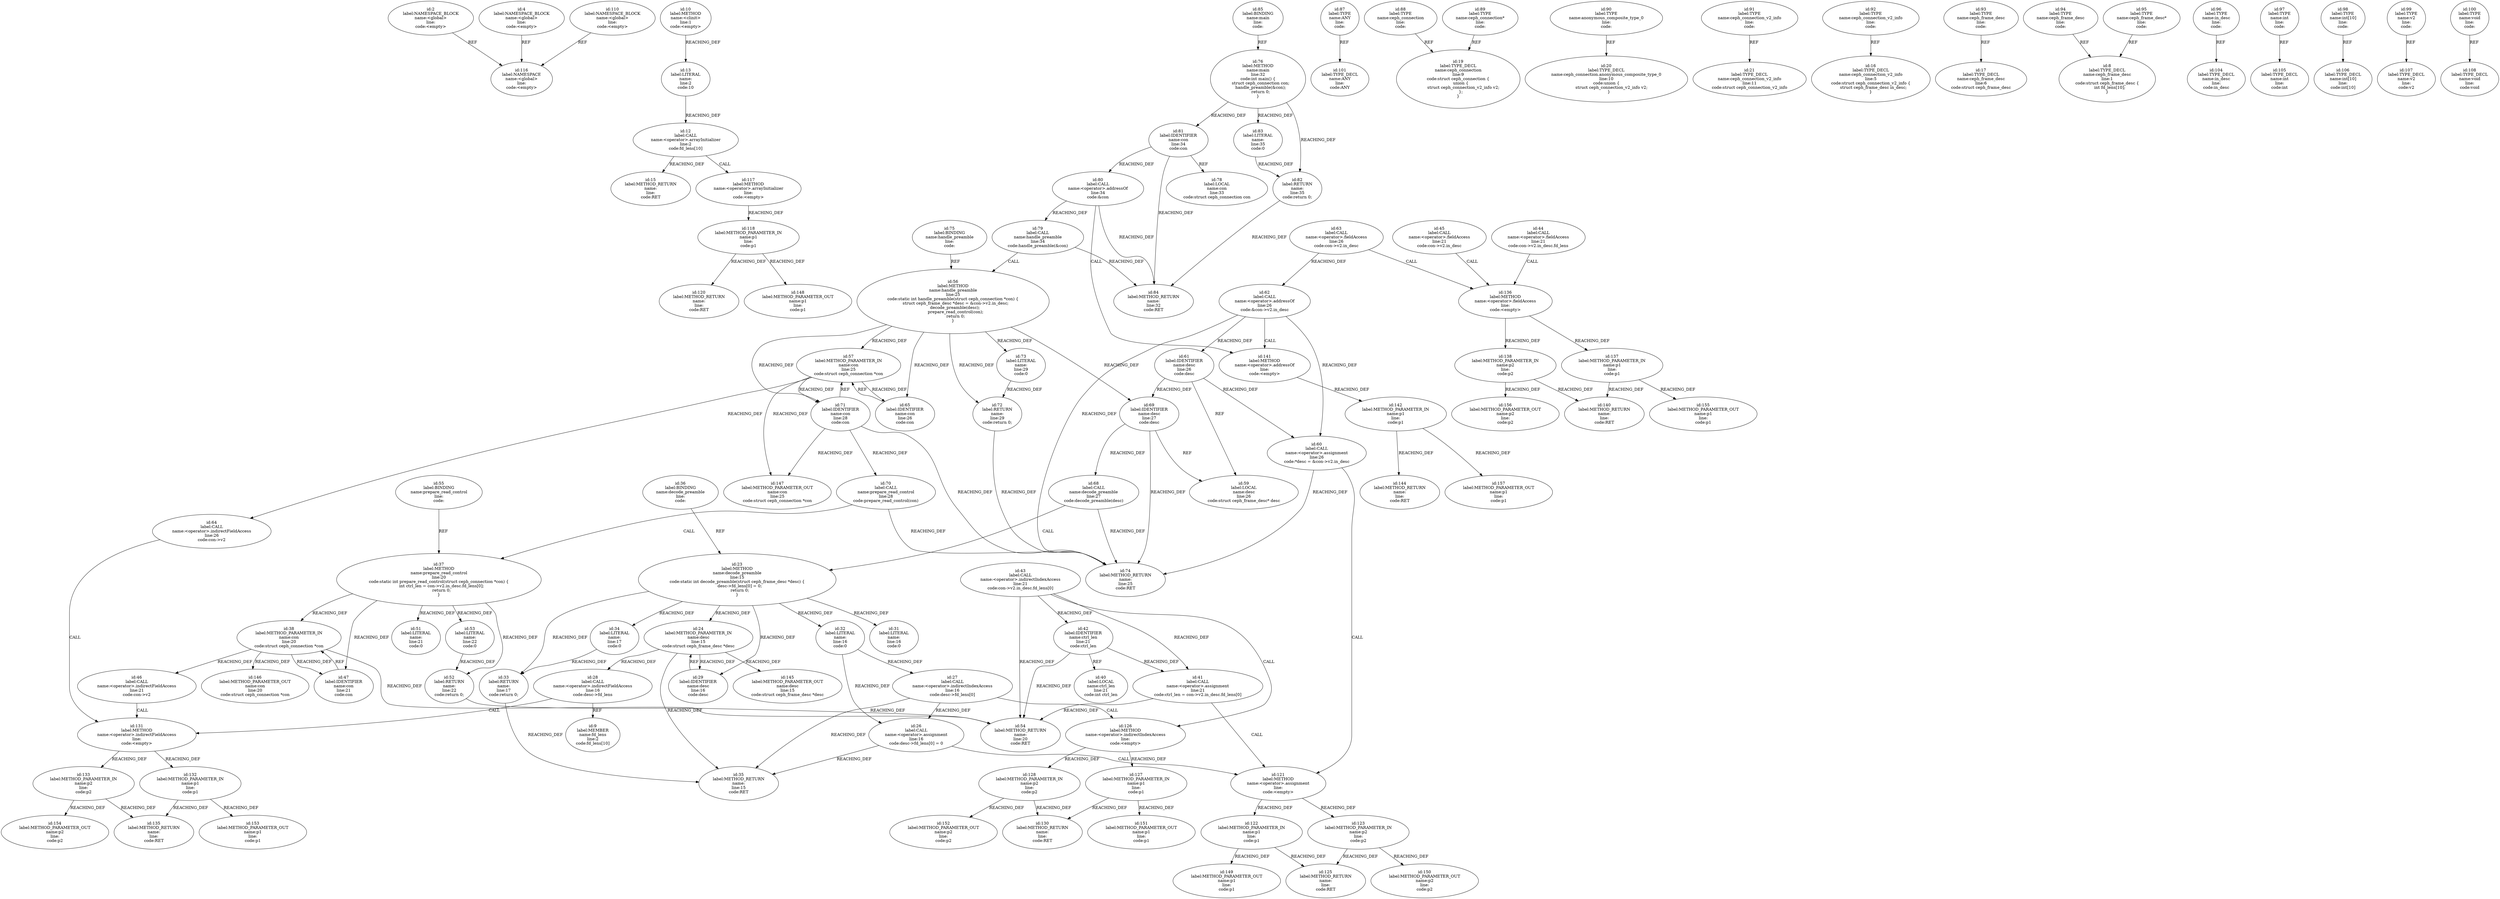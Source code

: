 strict digraph "" {
	node [label="\N"];
	2	[CODE="<empty>",
		FILENAME="<unknown>",
		FULL_NAME="<global>",
		NAME="<global>",
		ORDER=1,
		label="id:2
label:NAMESPACE_BLOCK
name:<global>
line:
code:<empty>"];
	116	[CODE="<empty>",
		NAME="<global>",
		ORDER=-1,
		label="id:116
label:NAMESPACE
name:<global>
line:
code:<empty>"];
	2 -> 116	[key=0,
		label=REF];
	4	[CODE="<empty>",
		FILENAME="struct_test.c",
		FULL_NAME="struct_test.c:<global>",
		NAME="<global>",
		ORDER=1,
		label="id:4
label:NAMESPACE_BLOCK
name:<global>
line:
code:<empty>"];
	4 -> 116	[key=0,
		label=REF];
	10	[AST_PARENT_FULL_NAME="<empty>",
		AST_PARENT_TYPE="<empty>",
		CODE="<empty>",
		COLUMN_NUMBER=1,
		FILENAME="struct_test.c",
		FULL_NAME="ceph_frame_desc:<clinit>",
		IS_EXTERNAL=false,
		LINE_NUMBER=1,
		NAME="<clinit>",
		ORDER=2,
		label="id:10
label:METHOD
name:<clinit>
line:1
code:<empty>"];
	13	[ARGUMENT_INDEX=1,
		CODE=10,
		COLUMN_NUMBER=17,
		LINE_NUMBER=2,
		ORDER=1,
		TYPE_FULL_NAME=int,
		label="id:13
label:LITERAL
name:
line:2
code:10"];
	10 -> 13	[key=3,
		label=REACHING_DEF];
	12	[ARGUMENT_INDEX=-1,
		CODE="fd_lens[10]",
		COLUMN_NUMBER=9,
		DISPATCH_TYPE=STATIC_DISPATCH,
		LINE_NUMBER=2,
		METHOD_FULL_NAME="<operator>.arrayInitializer",
		NAME="<operator>.arrayInitializer",
		ORDER=1,
		TYPE_FULL_NAME="<empty>",
		label="id:12
label:CALL
name:<operator>.arrayInitializer
line:2
code:fd_lens[10]"];
	13 -> 12	[VARIABLE=10,
		key=2,
		label=REACHING_DEF];
	15	[CODE=RET,
		EVALUATION_STRATEGY=BY_VALUE,
		ORDER=3,
		TYPE_FULL_NAME=ANY,
		label="id:15
label:METHOD_RETURN
name:
line:
code:RET"];
	12 -> 15	[VARIABLE="fd_lens[10]",
		key=2,
		label=REACHING_DEF];
	117	[AST_PARENT_FULL_NAME="<global>",
		AST_PARENT_TYPE=NAMESPACE_BLOCK,
		CODE="<empty>",
		FILENAME="<empty>",
		FULL_NAME="<operator>.arrayInitializer",
		IS_EXTERNAL=true,
		NAME="<operator>.arrayInitializer",
		ORDER=0,
		label="id:117
label:METHOD
name:<operator>.arrayInitializer
line:
code:<empty>"];
	12 -> 117	[key=0,
		label=CALL];
	118	[CODE=p1,
		EVALUATION_STRATEGY=BY_VALUE,
		INDEX=1,
		IS_VARIADIC=false,
		NAME=p1,
		ORDER=1,
		TYPE_FULL_NAME=ANY,
		label="id:118
label:METHOD_PARAMETER_IN
name:p1
line:
code:p1"];
	117 -> 118	[key=1,
		label=REACHING_DEF];
	23	[AST_PARENT_FULL_NAME="struct_test.c:<global>",
		AST_PARENT_TYPE=TYPE_DECL,
		CODE="static int decode_preamble(struct ceph_frame_desc *desc) {
    desc->fd_lens[0] = 0;
    return 0;
}",
		COLUMN_NUMBER=1,
		COLUMN_NUMBER_END=1,
		FILENAME="struct_test.c",
		FULL_NAME=decode_preamble,
		IS_EXTERNAL=false,
		LINE_NUMBER=15,
		LINE_NUMBER_END=18,
		NAME=decode_preamble,
		ORDER=4,
		SIGNATURE="int decode_preamble (ceph_frame_desc*)",
		label="id:23
label:METHOD
name:decode_preamble
line:15
code:static int decode_preamble(struct ceph_frame_desc *desc) {
    desc->fd_lens[\
0] = 0;
    return 0;
}"];
	24	[CODE="struct ceph_frame_desc *desc",
		COLUMN_NUMBER=28,
		EVALUATION_STRATEGY=BY_VALUE,
		INDEX=1,
		IS_VARIADIC=false,
		LINE_NUMBER=15,
		NAME=desc,
		ORDER=1,
		TYPE_FULL_NAME="ceph_frame_desc*",
		label="id:24
label:METHOD_PARAMETER_IN
name:desc
line:15
code:struct ceph_frame_desc *desc"];
	23 -> 24	[key=1,
		label=REACHING_DEF];
	29	[ARGUMENT_INDEX=1,
		CODE=desc,
		COLUMN_NUMBER=5,
		LINE_NUMBER=16,
		NAME=desc,
		ORDER=1,
		TYPE_FULL_NAME="ceph_frame_desc*",
		label="id:29
label:IDENTIFIER
name:desc
line:16
code:desc"];
	23 -> 29	[key=3,
		label=REACHING_DEF];
	31	[ARGUMENT_INDEX=2,
		CODE=0,
		COLUMN_NUMBER=19,
		LINE_NUMBER=16,
		ORDER=2,
		TYPE_FULL_NAME=int,
		label="id:31
label:LITERAL
name:
line:16
code:0"];
	23 -> 31	[key=1,
		label=REACHING_DEF];
	32	[ARGUMENT_INDEX=2,
		CODE=0,
		COLUMN_NUMBER=24,
		LINE_NUMBER=16,
		ORDER=2,
		TYPE_FULL_NAME=int,
		label="id:32
label:LITERAL
name:
line:16
code:0"];
	23 -> 32	[key=1,
		label=REACHING_DEF];
	33	[ARGUMENT_INDEX=-1,
		CODE="return 0;",
		COLUMN_NUMBER=5,
		LINE_NUMBER=17,
		ORDER=2,
		label="id:33
label:RETURN
name:
line:17
code:return 0;"];
	23 -> 33	[key=1,
		label=REACHING_DEF];
	34	[ARGUMENT_INDEX=-1,
		CODE=0,
		COLUMN_NUMBER=12,
		LINE_NUMBER=17,
		ORDER=1,
		TYPE_FULL_NAME=int,
		label="id:34
label:LITERAL
name:
line:17
code:0"];
	23 -> 34	[key=1,
		label=REACHING_DEF];
	24 -> 29	[VARIABLE=desc,
		key=0,
		label=REACHING_DEF];
	28	[ARGUMENT_INDEX=1,
		CODE="desc->fd_lens",
		COLUMN_NUMBER=5,
		DISPATCH_TYPE=STATIC_DISPATCH,
		LINE_NUMBER=16,
		METHOD_FULL_NAME="<operator>.indirectFieldAccess",
		NAME="<operator>.indirectFieldAccess",
		ORDER=1,
		TYPE_FULL_NAME="<empty>",
		label="id:28
label:CALL
name:<operator>.indirectFieldAccess
line:16
code:desc->fd_lens"];
	24 -> 28	[VARIABLE=desc,
		key=0,
		label=REACHING_DEF];
	35	[CODE=RET,
		COLUMN_NUMBER=1,
		EVALUATION_STRATEGY=BY_VALUE,
		LINE_NUMBER=15,
		ORDER=3,
		TYPE_FULL_NAME=int,
		label="id:35
label:METHOD_RETURN
name:
line:15
code:RET"];
	24 -> 35	[VARIABLE=desc,
		key=0,
		label=REACHING_DEF];
	145	[CODE="struct ceph_frame_desc *desc",
		COLUMN_NUMBER=28,
		EVALUATION_STRATEGY=BY_VALUE,
		INDEX=1,
		IS_VARIADIC=false,
		LINE_NUMBER=15,
		NAME=desc,
		ORDER=1,
		TYPE_FULL_NAME="ceph_frame_desc*",
		label="id:145
label:METHOD_PARAMETER_OUT
name:desc
line:15
code:struct ceph_frame_desc *desc"];
	24 -> 145	[VARIABLE=desc,
		key=2,
		label=REACHING_DEF];
	29 -> 24	[key=0,
		label=REF];
	26	[ARGUMENT_INDEX=-1,
		CODE="desc->fd_lens[0] = 0",
		COLUMN_NUMBER=5,
		DISPATCH_TYPE=STATIC_DISPATCH,
		LINE_NUMBER=16,
		METHOD_FULL_NAME="<operator>.assignment",
		NAME="<operator>.assignment",
		ORDER=1,
		TYPE_FULL_NAME="<empty>",
		label="id:26
label:CALL
name:<operator>.assignment
line:16
code:desc->fd_lens[0] = 0"];
	32 -> 26	[VARIABLE=0,
		key=2,
		label=REACHING_DEF];
	27	[ARGUMENT_INDEX=1,
		CODE="desc->fd_lens[0]",
		COLUMN_NUMBER=5,
		DISPATCH_TYPE=STATIC_DISPATCH,
		LINE_NUMBER=16,
		METHOD_FULL_NAME="<operator>.indirectIndexAccess",
		NAME="<operator>.indirectIndexAccess",
		ORDER=1,
		TYPE_FULL_NAME="<empty>",
		label="id:27
label:CALL
name:<operator>.indirectIndexAccess
line:16
code:desc->fd_lens[0]"];
	32 -> 27	[VARIABLE=0,
		key=1,
		label=REACHING_DEF];
	33 -> 35	[VARIABLE="<RET>",
		key=2,
		label=REACHING_DEF];
	34 -> 33	[VARIABLE=0,
		key=2,
		label=REACHING_DEF];
	9	[AST_PARENT_FULL_NAME="<empty>",
		AST_PARENT_TYPE="<empty>",
		CODE="fd_lens[10]",
		COLUMN_NUMBER=9,
		LINE_NUMBER=2,
		NAME=fd_lens,
		ORDER=1,
		TYPE_FULL_NAME="int[10]",
		label="id:9
label:MEMBER
name:fd_lens
line:2
code:fd_lens[10]"];
	28 -> 9	[key=0,
		label=REF];
	131	[AST_PARENT_FULL_NAME="<global>",
		AST_PARENT_TYPE=NAMESPACE_BLOCK,
		CODE="<empty>",
		FILENAME="<empty>",
		FULL_NAME="<operator>.indirectFieldAccess",
		IS_EXTERNAL=true,
		NAME="<operator>.indirectFieldAccess",
		ORDER=0,
		label="id:131
label:METHOD
name:<operator>.indirectFieldAccess
line:
code:<empty>"];
	28 -> 131	[key=0,
		label=CALL];
	26 -> 35	[VARIABLE="desc->fd_lens[0] = 0",
		key=0,
		label=REACHING_DEF];
	121	[AST_PARENT_FULL_NAME="<global>",
		AST_PARENT_TYPE=NAMESPACE_BLOCK,
		CODE="<empty>",
		FILENAME="<empty>",
		FULL_NAME="<operator>.assignment",
		IS_EXTERNAL=true,
		NAME="<operator>.assignment",
		ORDER=0,
		label="id:121
label:METHOD
name:<operator>.assignment
line:
code:<empty>"];
	26 -> 121	[key=0,
		label=CALL];
	122	[CODE=p1,
		EVALUATION_STRATEGY=BY_VALUE,
		INDEX=1,
		IS_VARIADIC=false,
		NAME=p1,
		ORDER=1,
		TYPE_FULL_NAME=ANY,
		label="id:122
label:METHOD_PARAMETER_IN
name:p1
line:
code:p1"];
	121 -> 122	[key=1,
		label=REACHING_DEF];
	123	[CODE=p2,
		EVALUATION_STRATEGY=BY_VALUE,
		INDEX=2,
		IS_VARIADIC=false,
		NAME=p2,
		ORDER=2,
		TYPE_FULL_NAME=ANY,
		label="id:123
label:METHOD_PARAMETER_IN
name:p2
line:
code:p2"];
	121 -> 123	[key=1,
		label=REACHING_DEF];
	27 -> 35	[VARIABLE="desc->fd_lens[0]",
		key=0,
		label=REACHING_DEF];
	27 -> 26	[VARIABLE="desc->fd_lens[0]",
		key=0,
		label=REACHING_DEF];
	126	[AST_PARENT_FULL_NAME="<global>",
		AST_PARENT_TYPE=NAMESPACE_BLOCK,
		CODE="<empty>",
		FILENAME="<empty>",
		FULL_NAME="<operator>.indirectIndexAccess",
		IS_EXTERNAL=true,
		NAME="<operator>.indirectIndexAccess",
		ORDER=0,
		label="id:126
label:METHOD
name:<operator>.indirectIndexAccess
line:
code:<empty>"];
	27 -> 126	[key=0,
		label=CALL];
	127	[CODE=p1,
		EVALUATION_STRATEGY=BY_VALUE,
		INDEX=1,
		IS_VARIADIC=false,
		NAME=p1,
		ORDER=1,
		TYPE_FULL_NAME=ANY,
		label="id:127
label:METHOD_PARAMETER_IN
name:p1
line:
code:p1"];
	126 -> 127	[key=1,
		label=REACHING_DEF];
	128	[CODE=p2,
		EVALUATION_STRATEGY=BY_VALUE,
		INDEX=2,
		IS_VARIADIC=false,
		NAME=p2,
		ORDER=2,
		TYPE_FULL_NAME=ANY,
		label="id:128
label:METHOD_PARAMETER_IN
name:p2
line:
code:p2"];
	126 -> 128	[key=1,
		label=REACHING_DEF];
	132	[CODE=p1,
		EVALUATION_STRATEGY=BY_VALUE,
		INDEX=1,
		IS_VARIADIC=false,
		NAME=p1,
		ORDER=1,
		TYPE_FULL_NAME=ANY,
		label="id:132
label:METHOD_PARAMETER_IN
name:p1
line:
code:p1"];
	131 -> 132	[key=1,
		label=REACHING_DEF];
	133	[CODE=p2,
		EVALUATION_STRATEGY=BY_VALUE,
		INDEX=2,
		IS_VARIADIC=false,
		NAME=p2,
		ORDER=2,
		TYPE_FULL_NAME=ANY,
		label="id:133
label:METHOD_PARAMETER_IN
name:p2
line:
code:p2"];
	131 -> 133	[key=1,
		label=REACHING_DEF];
	36	[METHOD_FULL_NAME=decode_preamble,
		NAME=decode_preamble,
		SIGNATURE="int decode_preamble (ceph_frame_desc*)",
		label="id:36
label:BINDING
name:decode_preamble
line:
code:"];
	36 -> 23	[key=0,
		label=REF];
	37	[AST_PARENT_FULL_NAME="struct_test.c:<global>",
		AST_PARENT_TYPE=TYPE_DECL,
		CODE="static int prepare_read_control(struct ceph_connection *con) {
    int ctrl_len = con->v2.in_desc.fd_lens[0];
    return 0;
}",
		COLUMN_NUMBER=1,
		COLUMN_NUMBER_END=1,
		FILENAME="struct_test.c",
		FULL_NAME=prepare_read_control,
		IS_EXTERNAL=false,
		LINE_NUMBER=20,
		LINE_NUMBER_END=23,
		NAME=prepare_read_control,
		ORDER=5,
		SIGNATURE="int prepare_read_control (ceph_connection*)",
		label="id:37
label:METHOD
name:prepare_read_control
line:20
code:static int prepare_read_control(struct ceph_connection *con) {
    int \
ctrl_len = con->v2.in_desc.fd_lens[0];
    return 0;
}"];
	38	[CODE="struct ceph_connection *con",
		COLUMN_NUMBER=33,
		EVALUATION_STRATEGY=BY_VALUE,
		INDEX=1,
		IS_VARIADIC=false,
		LINE_NUMBER=20,
		NAME=con,
		ORDER=1,
		TYPE_FULL_NAME="ceph_connection*",
		label="id:38
label:METHOD_PARAMETER_IN
name:con
line:20
code:struct ceph_connection *con"];
	37 -> 38	[key=1,
		label=REACHING_DEF];
	47	[ARGUMENT_INDEX=1,
		CODE=con,
		COLUMN_NUMBER=20,
		LINE_NUMBER=21,
		NAME=con,
		ORDER=1,
		TYPE_FULL_NAME="ceph_connection*",
		label="id:47
label:IDENTIFIER
name:con
line:21
code:con"];
	37 -> 47	[key=1,
		label=REACHING_DEF];
	51	[ARGUMENT_INDEX=2,
		CODE=0,
		COLUMN_NUMBER=44,
		LINE_NUMBER=21,
		ORDER=2,
		TYPE_FULL_NAME=int,
		label="id:51
label:LITERAL
name:
line:21
code:0"];
	37 -> 51	[key=1,
		label=REACHING_DEF];
	52	[ARGUMENT_INDEX=-1,
		CODE="return 0;",
		COLUMN_NUMBER=5,
		LINE_NUMBER=22,
		ORDER=3,
		label="id:52
label:RETURN
name:
line:22
code:return 0;"];
	37 -> 52	[key=1,
		label=REACHING_DEF];
	53	[ARGUMENT_INDEX=-1,
		CODE=0,
		COLUMN_NUMBER=12,
		LINE_NUMBER=22,
		ORDER=1,
		TYPE_FULL_NAME=int,
		label="id:53
label:LITERAL
name:
line:22
code:0"];
	37 -> 53	[key=1,
		label=REACHING_DEF];
	38 -> 47	[VARIABLE=con,
		key=0,
		label=REACHING_DEF];
	46	[ARGUMENT_INDEX=1,
		CODE="con->v2",
		COLUMN_NUMBER=20,
		DISPATCH_TYPE=STATIC_DISPATCH,
		LINE_NUMBER=21,
		METHOD_FULL_NAME="<operator>.indirectFieldAccess",
		NAME="<operator>.indirectFieldAccess",
		ORDER=1,
		TYPE_FULL_NAME="<empty>",
		label="id:46
label:CALL
name:<operator>.indirectFieldAccess
line:21
code:con->v2"];
	38 -> 46	[VARIABLE=con,
		key=0,
		label=REACHING_DEF];
	54	[CODE=RET,
		COLUMN_NUMBER=1,
		EVALUATION_STRATEGY=BY_VALUE,
		LINE_NUMBER=20,
		ORDER=3,
		TYPE_FULL_NAME=int,
		label="id:54
label:METHOD_RETURN
name:
line:20
code:RET"];
	38 -> 54	[VARIABLE=con,
		key=0,
		label=REACHING_DEF];
	146	[CODE="struct ceph_connection *con",
		COLUMN_NUMBER=33,
		EVALUATION_STRATEGY=BY_VALUE,
		INDEX=1,
		IS_VARIADIC=false,
		LINE_NUMBER=20,
		NAME=con,
		ORDER=1,
		TYPE_FULL_NAME="ceph_connection*",
		label="id:146
label:METHOD_PARAMETER_OUT
name:con
line:20
code:struct ceph_connection *con"];
	38 -> 146	[VARIABLE=con,
		key=2,
		label=REACHING_DEF];
	47 -> 38	[key=0,
		label=REF];
	52 -> 54	[VARIABLE="<RET>",
		key=2,
		label=REACHING_DEF];
	53 -> 52	[VARIABLE=0,
		key=2,
		label=REACHING_DEF];
	46 -> 131	[key=0,
		label=CALL];
	41	[ARGUMENT_INDEX=-1,
		CODE="ctrl_len = con->v2.in_desc.fd_lens[0]",
		COLUMN_NUMBER=9,
		DISPATCH_TYPE=STATIC_DISPATCH,
		LINE_NUMBER=21,
		METHOD_FULL_NAME="<operator>.assignment",
		NAME="<operator>.assignment",
		ORDER=2,
		TYPE_FULL_NAME="<empty>",
		label="id:41
label:CALL
name:<operator>.assignment
line:21
code:ctrl_len = con->v2.in_desc.fd_lens[0]"];
	41 -> 121	[key=0,
		label=CALL];
	41 -> 54	[VARIABLE="ctrl_len = con->v2.in_desc.fd_lens[0]",
		key=0,
		label=REACHING_DEF];
	42	[ARGUMENT_INDEX=1,
		CODE=ctrl_len,
		COLUMN_NUMBER=9,
		LINE_NUMBER=21,
		NAME=ctrl_len,
		ORDER=1,
		TYPE_FULL_NAME=int,
		label="id:42
label:IDENTIFIER
name:ctrl_len
line:21
code:ctrl_len"];
	42 -> 54	[VARIABLE=ctrl_len,
		key=0,
		label=REACHING_DEF];
	42 -> 41	[VARIABLE=ctrl_len,
		key=0,
		label=REACHING_DEF];
	40	[CODE="int ctrl_len",
		COLUMN_NUMBER=9,
		LINE_NUMBER=21,
		NAME=ctrl_len,
		ORDER=1,
		TYPE_FULL_NAME=int,
		label="id:40
label:LOCAL
name:ctrl_len
line:21
code:int ctrl_len"];
	42 -> 40	[key=0,
		label=REF];
	43	[ARGUMENT_INDEX=2,
		CODE="con->v2.in_desc.fd_lens[0]",
		COLUMN_NUMBER=20,
		DISPATCH_TYPE=STATIC_DISPATCH,
		LINE_NUMBER=21,
		METHOD_FULL_NAME="<operator>.indirectIndexAccess",
		NAME="<operator>.indirectIndexAccess",
		ORDER=2,
		TYPE_FULL_NAME="<empty>",
		label="id:43
label:CALL
name:<operator>.indirectIndexAccess
line:21
code:con->v2.in_desc.fd_lens[0]"];
	43 -> 126	[key=0,
		label=CALL];
	43 -> 54	[VARIABLE="con->v2.in_desc.fd_lens[0]",
		key=0,
		label=REACHING_DEF];
	43 -> 41	[VARIABLE="con->v2.in_desc.fd_lens[0]",
		key=2,
		label=REACHING_DEF];
	43 -> 42	[VARIABLE="con->v2.in_desc.fd_lens[0]",
		key=0,
		label=REACHING_DEF];
	44	[ARGUMENT_INDEX=1,
		CODE="con->v2.in_desc.fd_lens",
		COLUMN_NUMBER=20,
		DISPATCH_TYPE=STATIC_DISPATCH,
		LINE_NUMBER=21,
		METHOD_FULL_NAME="<operator>.fieldAccess",
		NAME="<operator>.fieldAccess",
		ORDER=1,
		TYPE_FULL_NAME="<empty>",
		label="id:44
label:CALL
name:<operator>.fieldAccess
line:21
code:con->v2.in_desc.fd_lens"];
	136	[AST_PARENT_FULL_NAME="<global>",
		AST_PARENT_TYPE=NAMESPACE_BLOCK,
		CODE="<empty>",
		FILENAME="<empty>",
		FULL_NAME="<operator>.fieldAccess",
		IS_EXTERNAL=true,
		NAME="<operator>.fieldAccess",
		ORDER=0,
		label="id:136
label:METHOD
name:<operator>.fieldAccess
line:
code:<empty>"];
	44 -> 136	[key=0,
		label=CALL];
	137	[CODE=p1,
		EVALUATION_STRATEGY=BY_VALUE,
		INDEX=1,
		IS_VARIADIC=false,
		NAME=p1,
		ORDER=1,
		TYPE_FULL_NAME=ANY,
		label="id:137
label:METHOD_PARAMETER_IN
name:p1
line:
code:p1"];
	136 -> 137	[key=1,
		label=REACHING_DEF];
	138	[CODE=p2,
		EVALUATION_STRATEGY=BY_VALUE,
		INDEX=2,
		IS_VARIADIC=false,
		NAME=p2,
		ORDER=2,
		TYPE_FULL_NAME=ANY,
		label="id:138
label:METHOD_PARAMETER_IN
name:p2
line:
code:p2"];
	136 -> 138	[key=1,
		label=REACHING_DEF];
	45	[ARGUMENT_INDEX=1,
		CODE="con->v2.in_desc",
		COLUMN_NUMBER=20,
		DISPATCH_TYPE=STATIC_DISPATCH,
		LINE_NUMBER=21,
		METHOD_FULL_NAME="<operator>.fieldAccess",
		NAME="<operator>.fieldAccess",
		ORDER=1,
		TYPE_FULL_NAME="<empty>",
		label="id:45
label:CALL
name:<operator>.fieldAccess
line:21
code:con->v2.in_desc"];
	45 -> 136	[key=0,
		label=CALL];
	55	[METHOD_FULL_NAME=prepare_read_control,
		NAME=prepare_read_control,
		SIGNATURE="int prepare_read_control (ceph_connection*)",
		label="id:55
label:BINDING
name:prepare_read_control
line:
code:"];
	55 -> 37	[key=0,
		label=REF];
	56	[AST_PARENT_FULL_NAME="struct_test.c:<global>",
		AST_PARENT_TYPE=TYPE_DECL,
		CODE="static int handle_preamble(struct ceph_connection *con) {
    struct ceph_frame_desc *desc = &con->v2.in_desc;
    decode_preamble(\
desc); 
    prepare_read_control(con);
    return 0;
}",
		COLUMN_NUMBER=1,
		COLUMN_NUMBER_END=1,
		FILENAME="struct_test.c",
		FULL_NAME=handle_preamble,
		IS_EXTERNAL=false,
		LINE_NUMBER=25,
		LINE_NUMBER_END=30,
		NAME=handle_preamble,
		ORDER=6,
		SIGNATURE="int handle_preamble (ceph_connection*)",
		label="id:56
label:METHOD
name:handle_preamble
line:25
code:static int handle_preamble(struct ceph_connection *con) {
    struct ceph_frame_\
desc *desc = &con->v2.in_desc;
    decode_preamble(desc); 
    prepare_read_control(con);
    return 0;
}"];
	57	[CODE="struct ceph_connection *con",
		COLUMN_NUMBER=28,
		EVALUATION_STRATEGY=BY_VALUE,
		INDEX=1,
		IS_VARIADIC=false,
		LINE_NUMBER=25,
		NAME=con,
		ORDER=1,
		TYPE_FULL_NAME="ceph_connection*",
		label="id:57
label:METHOD_PARAMETER_IN
name:con
line:25
code:struct ceph_connection *con"];
	56 -> 57	[key=1,
		label=REACHING_DEF];
	65	[ARGUMENT_INDEX=1,
		CODE=con,
		COLUMN_NUMBER=37,
		LINE_NUMBER=26,
		NAME=con,
		ORDER=1,
		TYPE_FULL_NAME="ceph_connection*",
		label="id:65
label:IDENTIFIER
name:con
line:26
code:con"];
	56 -> 65	[key=1,
		label=REACHING_DEF];
	69	[ARGUMENT_INDEX=1,
		CODE=desc,
		COLUMN_NUMBER=21,
		LINE_NUMBER=27,
		NAME=desc,
		ORDER=1,
		TYPE_FULL_NAME="ceph_frame_desc*",
		label="id:69
label:IDENTIFIER
name:desc
line:27
code:desc"];
	56 -> 69	[key=1,
		label=REACHING_DEF];
	71	[ARGUMENT_INDEX=1,
		CODE=con,
		COLUMN_NUMBER=26,
		LINE_NUMBER=28,
		NAME=con,
		ORDER=1,
		TYPE_FULL_NAME="ceph_connection*",
		label="id:71
label:IDENTIFIER
name:con
line:28
code:con"];
	56 -> 71	[key=1,
		label=REACHING_DEF];
	72	[ARGUMENT_INDEX=-1,
		CODE="return 0;",
		COLUMN_NUMBER=5,
		LINE_NUMBER=29,
		ORDER=5,
		label="id:72
label:RETURN
name:
line:29
code:return 0;"];
	56 -> 72	[key=1,
		label=REACHING_DEF];
	73	[ARGUMENT_INDEX=-1,
		CODE=0,
		COLUMN_NUMBER=12,
		LINE_NUMBER=29,
		ORDER=1,
		TYPE_FULL_NAME=int,
		label="id:73
label:LITERAL
name:
line:29
code:0"];
	56 -> 73	[key=1,
		label=REACHING_DEF];
	57 -> 65	[VARIABLE=con,
		key=0,
		label=REACHING_DEF];
	57 -> 71	[VARIABLE=con,
		key=0,
		label=REACHING_DEF];
	64	[ARGUMENT_INDEX=1,
		CODE="con->v2",
		COLUMN_NUMBER=37,
		DISPATCH_TYPE=STATIC_DISPATCH,
		LINE_NUMBER=26,
		METHOD_FULL_NAME="<operator>.indirectFieldAccess",
		NAME="<operator>.indirectFieldAccess",
		ORDER=1,
		TYPE_FULL_NAME="<empty>",
		label="id:64
label:CALL
name:<operator>.indirectFieldAccess
line:26
code:con->v2"];
	57 -> 64	[VARIABLE=con,
		key=0,
		label=REACHING_DEF];
	147	[CODE="struct ceph_connection *con",
		COLUMN_NUMBER=28,
		EVALUATION_STRATEGY=BY_VALUE,
		INDEX=1,
		IS_VARIADIC=false,
		LINE_NUMBER=25,
		NAME=con,
		ORDER=1,
		TYPE_FULL_NAME="ceph_connection*",
		label="id:147
label:METHOD_PARAMETER_OUT
name:con
line:25
code:struct ceph_connection *con"];
	57 -> 147	[VARIABLE=con,
		key=1,
		label=REACHING_DEF];
	65 -> 57	[key=0,
		label=REF];
	74	[CODE=RET,
		COLUMN_NUMBER=1,
		EVALUATION_STRATEGY=BY_VALUE,
		LINE_NUMBER=25,
		ORDER=3,
		TYPE_FULL_NAME=int,
		label="id:74
label:METHOD_RETURN
name:
line:25
code:RET"];
	69 -> 74	[VARIABLE=desc,
		key=0,
		label=REACHING_DEF];
	59	[CODE="struct ceph_frame_desc* desc",
		COLUMN_NUMBER=28,
		LINE_NUMBER=26,
		NAME=desc,
		ORDER=1,
		TYPE_FULL_NAME="ceph_frame_desc*",
		label="id:59
label:LOCAL
name:desc
line:26
code:struct ceph_frame_desc* desc"];
	69 -> 59	[key=0,
		label=REF];
	68	[ARGUMENT_INDEX=-1,
		CODE="decode_preamble(desc)",
		COLUMN_NUMBER=5,
		DISPATCH_TYPE=STATIC_DISPATCH,
		LINE_NUMBER=27,
		METHOD_FULL_NAME=decode_preamble,
		NAME=decode_preamble,
		ORDER=3,
		TYPE_FULL_NAME="<empty>",
		label="id:68
label:CALL
name:decode_preamble
line:27
code:decode_preamble(desc)"];
	69 -> 68	[VARIABLE=desc,
		key=2,
		label=REACHING_DEF];
	71 -> 57	[key=0,
		label=REF];
	71 -> 147	[VARIABLE=con,
		key=0,
		label=REACHING_DEF];
	71 -> 74	[VARIABLE=con,
		key=0,
		label=REACHING_DEF];
	70	[ARGUMENT_INDEX=-1,
		CODE="prepare_read_control(con)",
		COLUMN_NUMBER=5,
		DISPATCH_TYPE=STATIC_DISPATCH,
		LINE_NUMBER=28,
		METHOD_FULL_NAME=prepare_read_control,
		NAME=prepare_read_control,
		ORDER=4,
		TYPE_FULL_NAME="<empty>",
		label="id:70
label:CALL
name:prepare_read_control
line:28
code:prepare_read_control(con)"];
	71 -> 70	[VARIABLE=con,
		key=2,
		label=REACHING_DEF];
	72 -> 74	[VARIABLE="<RET>",
		key=2,
		label=REACHING_DEF];
	73 -> 72	[VARIABLE=0,
		key=2,
		label=REACHING_DEF];
	64 -> 131	[key=0,
		label=CALL];
	60	[ARGUMENT_INDEX=-1,
		CODE="*desc = &con->v2.in_desc",
		COLUMN_NUMBER=28,
		DISPATCH_TYPE=STATIC_DISPATCH,
		LINE_NUMBER=26,
		METHOD_FULL_NAME="<operator>.assignment",
		NAME="<operator>.assignment",
		ORDER=2,
		TYPE_FULL_NAME="<empty>",
		label="id:60
label:CALL
name:<operator>.assignment
line:26
code:*desc = &con->v2.in_desc"];
	60 -> 121	[key=0,
		label=CALL];
	60 -> 74	[VARIABLE="*desc = &con->v2.in_desc",
		key=0,
		label=REACHING_DEF];
	61	[ARGUMENT_INDEX=1,
		CODE=desc,
		COLUMN_NUMBER=29,
		LINE_NUMBER=26,
		NAME=desc,
		ORDER=1,
		TYPE_FULL_NAME="ceph_frame_desc*",
		label="id:61
label:IDENTIFIER
name:desc
line:26
code:desc"];
	61 -> 69	[VARIABLE=desc,
		key=0,
		label=REACHING_DEF];
	61 -> 60	[VARIABLE=desc,
		key=0,
		label=REACHING_DEF];
	61 -> 59	[key=0,
		label=REF];
	62	[ARGUMENT_INDEX=2,
		CODE="&con->v2.in_desc",
		COLUMN_NUMBER=36,
		DISPATCH_TYPE=STATIC_DISPATCH,
		LINE_NUMBER=26,
		METHOD_FULL_NAME="<operator>.addressOf",
		NAME="<operator>.addressOf",
		ORDER=2,
		TYPE_FULL_NAME="<empty>",
		label="id:62
label:CALL
name:<operator>.addressOf
line:26
code:&con->v2.in_desc"];
	62 -> 60	[VARIABLE="&con->v2.in_desc",
		key=2,
		label=REACHING_DEF];
	62 -> 74	[VARIABLE="&con->v2.in_desc",
		key=0,
		label=REACHING_DEF];
	62 -> 61	[VARIABLE="&con->v2.in_desc",
		key=0,
		label=REACHING_DEF];
	141	[AST_PARENT_FULL_NAME="<global>",
		AST_PARENT_TYPE=NAMESPACE_BLOCK,
		CODE="<empty>",
		FILENAME="<empty>",
		FULL_NAME="<operator>.addressOf",
		IS_EXTERNAL=true,
		NAME="<operator>.addressOf",
		ORDER=0,
		label="id:141
label:METHOD
name:<operator>.addressOf
line:
code:<empty>"];
	62 -> 141	[key=0,
		label=CALL];
	142	[CODE=p1,
		EVALUATION_STRATEGY=BY_VALUE,
		INDEX=1,
		IS_VARIADIC=false,
		NAME=p1,
		ORDER=1,
		TYPE_FULL_NAME=ANY,
		label="id:142
label:METHOD_PARAMETER_IN
name:p1
line:
code:p1"];
	141 -> 142	[key=1,
		label=REACHING_DEF];
	63	[ARGUMENT_INDEX=1,
		CODE="con->v2.in_desc",
		COLUMN_NUMBER=37,
		DISPATCH_TYPE=STATIC_DISPATCH,
		LINE_NUMBER=26,
		METHOD_FULL_NAME="<operator>.fieldAccess",
		NAME="<operator>.fieldAccess",
		ORDER=1,
		TYPE_FULL_NAME="<empty>",
		label="id:63
label:CALL
name:<operator>.fieldAccess
line:26
code:con->v2.in_desc"];
	63 -> 136	[key=0,
		label=CALL];
	63 -> 62	[VARIABLE="con->v2.in_desc",
		key=3,
		label=REACHING_DEF];
	68 -> 23	[key=0,
		label=CALL];
	68 -> 74	[VARIABLE="decode_preamble(desc)",
		key=0,
		label=REACHING_DEF];
	70 -> 37	[key=0,
		label=CALL];
	70 -> 74	[VARIABLE="prepare_read_control(con)",
		key=0,
		label=REACHING_DEF];
	75	[METHOD_FULL_NAME=handle_preamble,
		NAME=handle_preamble,
		SIGNATURE="int handle_preamble (ceph_connection*)",
		label="id:75
label:BINDING
name:handle_preamble
line:
code:"];
	75 -> 56	[key=0,
		label=REF];
	76	[AST_PARENT_FULL_NAME="struct_test.c:<global>",
		AST_PARENT_TYPE=TYPE_DECL,
		CODE="int main() {
    struct ceph_connection con;
    handle_preamble(&con);
    return 0;
}",
		COLUMN_NUMBER=1,
		COLUMN_NUMBER_END=1,
		FILENAME="struct_test.c",
		FULL_NAME=main,
		IS_EXTERNAL=false,
		LINE_NUMBER=32,
		LINE_NUMBER_END=36,
		NAME=main,
		ORDER=7,
		SIGNATURE="int main ()",
		label="id:76
label:METHOD
name:main
line:32
code:int main() {
    struct ceph_connection con;
    handle_preamble(&con);
    return 0;
}"];
	81	[ARGUMENT_INDEX=1,
		CODE=con,
		COLUMN_NUMBER=22,
		LINE_NUMBER=34,
		NAME=con,
		ORDER=1,
		TYPE_FULL_NAME=ceph_connection,
		label="id:81
label:IDENTIFIER
name:con
line:34
code:con"];
	76 -> 81	[key=3,
		label=REACHING_DEF];
	82	[ARGUMENT_INDEX=-1,
		CODE="return 0;",
		COLUMN_NUMBER=5,
		LINE_NUMBER=35,
		ORDER=3,
		label="id:82
label:RETURN
name:
line:35
code:return 0;"];
	76 -> 82	[key=1,
		label=REACHING_DEF];
	83	[ARGUMENT_INDEX=-1,
		CODE=0,
		COLUMN_NUMBER=12,
		LINE_NUMBER=35,
		ORDER=1,
		TYPE_FULL_NAME=int,
		label="id:83
label:LITERAL
name:
line:35
code:0"];
	76 -> 83	[key=1,
		label=REACHING_DEF];
	84	[CODE=RET,
		COLUMN_NUMBER=1,
		EVALUATION_STRATEGY=BY_VALUE,
		LINE_NUMBER=32,
		ORDER=2,
		TYPE_FULL_NAME=int,
		label="id:84
label:METHOD_RETURN
name:
line:32
code:RET"];
	81 -> 84	[VARIABLE=con,
		key=0,
		label=REACHING_DEF];
	80	[ARGUMENT_INDEX=1,
		CODE="&con",
		COLUMN_NUMBER=21,
		DISPATCH_TYPE=STATIC_DISPATCH,
		LINE_NUMBER=34,
		METHOD_FULL_NAME="<operator>.addressOf",
		NAME="<operator>.addressOf",
		ORDER=1,
		TYPE_FULL_NAME="<empty>",
		label="id:80
label:CALL
name:<operator>.addressOf
line:34
code:&con"];
	81 -> 80	[VARIABLE=con,
		key=2,
		label=REACHING_DEF];
	78	[CODE="struct ceph_connection con",
		COLUMN_NUMBER=28,
		LINE_NUMBER=33,
		NAME=con,
		ORDER=1,
		TYPE_FULL_NAME=ceph_connection,
		label="id:78
label:LOCAL
name:con
line:33
code:struct ceph_connection con"];
	81 -> 78	[key=0,
		label=REF];
	82 -> 84	[VARIABLE="<RET>",
		key=2,
		label=REACHING_DEF];
	83 -> 82	[VARIABLE=0,
		key=2,
		label=REACHING_DEF];
	79	[ARGUMENT_INDEX=-1,
		CODE="handle_preamble(&con)",
		COLUMN_NUMBER=5,
		DISPATCH_TYPE=STATIC_DISPATCH,
		LINE_NUMBER=34,
		METHOD_FULL_NAME=handle_preamble,
		NAME=handle_preamble,
		ORDER=2,
		TYPE_FULL_NAME="<empty>",
		label="id:79
label:CALL
name:handle_preamble
line:34
code:handle_preamble(&con)"];
	79 -> 56	[key=0,
		label=CALL];
	79 -> 84	[VARIABLE="handle_preamble(&con)",
		key=0,
		label=REACHING_DEF];
	80 -> 141	[key=0,
		label=CALL];
	80 -> 79	[VARIABLE="&con",
		key=2,
		label=REACHING_DEF];
	80 -> 84	[VARIABLE="&con",
		key=0,
		label=REACHING_DEF];
	85	[METHOD_FULL_NAME=main,
		NAME=main,
		SIGNATURE="int main ()",
		label="id:85
label:BINDING
name:main
line:
code:"];
	85 -> 76	[key=0,
		label=REF];
	87	[FULL_NAME=ANY,
		NAME=ANY,
		TYPE_DECL_FULL_NAME=ANY,
		label="id:87
label:TYPE
name:ANY
line:
code:"];
	101	[AST_PARENT_FULL_NAME="<includes>:<global>",
		AST_PARENT_TYPE=NAMESPACE_BLOCK,
		CODE=ANY,
		FILENAME="<includes>",
		FULL_NAME=ANY,
		IS_EXTERNAL=true,
		NAME=ANY,
		ORDER=-1,
		label="id:101
label:TYPE_DECL
name:ANY
line:
code:ANY"];
	87 -> 101	[key=0,
		label=REF];
	88	[FULL_NAME=ceph_connection,
		NAME=ceph_connection,
		TYPE_DECL_FULL_NAME=ceph_connection,
		label="id:88
label:TYPE
name:ceph_connection
line:
code:"];
	19	[CODE="struct ceph_connection {
    union {
        struct ceph_connection_v2_info v2;
    };
}",
		COLUMN_NUMBER=1,
		FILENAME="struct_test.c",
		FULL_NAME=ceph_connection,
		IS_EXTERNAL=false,
		LINE_NUMBER=9,
		NAME=ceph_connection,
		ORDER=3,
		label="id:19
label:TYPE_DECL
name:ceph_connection
line:9
code:struct ceph_connection {
    union {
        struct ceph_connection_v2_info \
v2;
    };
}"];
	88 -> 19	[key=0,
		label=REF];
	89	[FULL_NAME="ceph_connection*",
		NAME="ceph_connection*",
		TYPE_DECL_FULL_NAME="ceph_connection*",
		label="id:89
label:TYPE
name:ceph_connection*
line:
code:"];
	89 -> 19	[key=0,
		label=REF];
	90	[FULL_NAME="ceph_connection.anonymous_composite_type_0",
		NAME=anonymous_composite_type_0,
		TYPE_DECL_FULL_NAME="ceph_connection.anonymous_composite_type_0",
		label="id:90
label:TYPE
name:anonymous_composite_type_0
line:
code:"];
	20	[CODE="union {
        struct ceph_connection_v2_info v2;
    }",
		COLUMN_NUMBER=5,
		FILENAME="struct_test.c",
		FULL_NAME="ceph_connection.anonymous_composite_type_0",
		IS_EXTERNAL=false,
		LINE_NUMBER=10,
		NAME="ceph_connection.anonymous_composite_type_0",
		ORDER=1,
		label="id:20
label:TYPE_DECL
name:ceph_connection.anonymous_composite_type_0
line:10
code:union {
        struct ceph_connection_v2_info \
v2;
    }"];
	90 -> 20	[key=0,
		label=REF];
	91	[FULL_NAME="ceph_connection.anonymous_composite_type_1.ceph_connection_v2_info",
		NAME=ceph_connection_v2_info,
		TYPE_DECL_FULL_NAME="ceph_connection.anonymous_composite_type_1.ceph_connection_v2_info",
		label="id:91
label:TYPE
name:ceph_connection_v2_info
line:
code:"];
	21	[ALIAS_TYPE_FULL_NAME=v2,
		CODE="struct ceph_connection_v2_info",
		COLUMN_NUMBER=9,
		FILENAME="struct_test.c",
		FULL_NAME="ceph_connection.anonymous_composite_type_1.ceph_connection_v2_info",
		IS_EXTERNAL=false,
		LINE_NUMBER=11,
		NAME=ceph_connection_v2_info,
		ORDER=1,
		label="id:21
label:TYPE_DECL
name:ceph_connection_v2_info
line:11
code:struct ceph_connection_v2_info"];
	91 -> 21	[key=0,
		label=REF];
	92	[FULL_NAME=ceph_connection_v2_info,
		NAME=ceph_connection_v2_info,
		TYPE_DECL_FULL_NAME=ceph_connection_v2_info,
		label="id:92
label:TYPE
name:ceph_connection_v2_info
line:
code:"];
	16	[CODE="struct ceph_connection_v2_info {
    struct ceph_frame_desc in_desc;
}",
		COLUMN_NUMBER=1,
		FILENAME="struct_test.c",
		FULL_NAME=ceph_connection_v2_info,
		IS_EXTERNAL=false,
		LINE_NUMBER=5,
		NAME=ceph_connection_v2_info,
		ORDER=2,
		label="id:16
label:TYPE_DECL
name:ceph_connection_v2_info
line:5
code:struct ceph_connection_v2_info {
    struct ceph_frame_desc in_desc;
}"];
	92 -> 16	[key=0,
		label=REF];
	93	[FULL_NAME="ceph_connection_v2_info.ceph_frame_desc",
		NAME=ceph_frame_desc,
		TYPE_DECL_FULL_NAME="ceph_connection_v2_info.ceph_frame_desc",
		label="id:93
label:TYPE
name:ceph_frame_desc
line:
code:"];
	17	[ALIAS_TYPE_FULL_NAME=in_desc,
		CODE="struct ceph_frame_desc",
		COLUMN_NUMBER=5,
		FILENAME="struct_test.c",
		FULL_NAME="ceph_connection_v2_info.ceph_frame_desc",
		IS_EXTERNAL=false,
		LINE_NUMBER=6,
		NAME=ceph_frame_desc,
		ORDER=1,
		label="id:17
label:TYPE_DECL
name:ceph_frame_desc
line:6
code:struct ceph_frame_desc"];
	93 -> 17	[key=0,
		label=REF];
	94	[FULL_NAME=ceph_frame_desc,
		NAME=ceph_frame_desc,
		TYPE_DECL_FULL_NAME=ceph_frame_desc,
		label="id:94
label:TYPE
name:ceph_frame_desc
line:
code:"];
	8	[CODE="struct ceph_frame_desc {
    int fd_lens[10];
}",
		COLUMN_NUMBER=1,
		FILENAME="struct_test.c",
		FULL_NAME=ceph_frame_desc,
		IS_EXTERNAL=false,
		LINE_NUMBER=1,
		NAME=ceph_frame_desc,
		ORDER=1,
		label="id:8
label:TYPE_DECL
name:ceph_frame_desc
line:1
code:struct ceph_frame_desc {
    int fd_lens[10];
}"];
	94 -> 8	[key=0,
		label=REF];
	95	[FULL_NAME="ceph_frame_desc*",
		NAME="ceph_frame_desc*",
		TYPE_DECL_FULL_NAME="ceph_frame_desc*",
		label="id:95
label:TYPE
name:ceph_frame_desc*
line:
code:"];
	95 -> 8	[key=0,
		label=REF];
	96	[FULL_NAME=in_desc,
		NAME=in_desc,
		TYPE_DECL_FULL_NAME=in_desc,
		label="id:96
label:TYPE
name:in_desc
line:
code:"];
	104	[AST_PARENT_FULL_NAME="<includes>:<global>",
		AST_PARENT_TYPE=NAMESPACE_BLOCK,
		CODE=in_desc,
		FILENAME="<includes>",
		FULL_NAME=in_desc,
		IS_EXTERNAL=true,
		NAME=in_desc,
		ORDER=-1,
		label="id:104
label:TYPE_DECL
name:in_desc
line:
code:in_desc"];
	96 -> 104	[key=0,
		label=REF];
	97	[FULL_NAME=int,
		NAME=int,
		TYPE_DECL_FULL_NAME=int,
		label="id:97
label:TYPE
name:int
line:
code:"];
	105	[AST_PARENT_FULL_NAME="<includes>:<global>",
		AST_PARENT_TYPE=NAMESPACE_BLOCK,
		CODE=int,
		FILENAME="<includes>",
		FULL_NAME=int,
		IS_EXTERNAL=true,
		NAME=int,
		ORDER=-1,
		label="id:105
label:TYPE_DECL
name:int
line:
code:int"];
	97 -> 105	[key=0,
		label=REF];
	98	[FULL_NAME="int[10]",
		NAME="int[10]",
		TYPE_DECL_FULL_NAME="int[10]",
		label="id:98
label:TYPE
name:int[10]
line:
code:"];
	106	[AST_PARENT_FULL_NAME="<includes>:<global>",
		AST_PARENT_TYPE=NAMESPACE_BLOCK,
		CODE="int[10]",
		FILENAME="<includes>",
		FULL_NAME="int[10]",
		IS_EXTERNAL=true,
		NAME="int[10]",
		ORDER=-1,
		label="id:106
label:TYPE_DECL
name:int[10]
line:
code:int[10]"];
	98 -> 106	[key=0,
		label=REF];
	99	[FULL_NAME=v2,
		NAME=v2,
		TYPE_DECL_FULL_NAME=v2,
		label="id:99
label:TYPE
name:v2
line:
code:"];
	107	[AST_PARENT_FULL_NAME="<includes>:<global>",
		AST_PARENT_TYPE=NAMESPACE_BLOCK,
		CODE=v2,
		FILENAME="<includes>",
		FULL_NAME=v2,
		IS_EXTERNAL=true,
		NAME=v2,
		ORDER=-1,
		label="id:107
label:TYPE_DECL
name:v2
line:
code:v2"];
	99 -> 107	[key=0,
		label=REF];
	100	[FULL_NAME=void,
		NAME=void,
		TYPE_DECL_FULL_NAME=void,
		label="id:100
label:TYPE
name:void
line:
code:"];
	108	[AST_PARENT_FULL_NAME="<includes>:<global>",
		AST_PARENT_TYPE=NAMESPACE_BLOCK,
		CODE=void,
		FILENAME="<includes>",
		FULL_NAME=void,
		IS_EXTERNAL=true,
		NAME=void,
		ORDER=-1,
		label="id:108
label:TYPE_DECL
name:void
line:
code:void"];
	100 -> 108	[key=0,
		label=REF];
	110	[CODE="<empty>",
		FILENAME="<includes>",
		FULL_NAME="<includes>:<global>",
		NAME="<global>",
		ORDER=1,
		label="id:110
label:NAMESPACE_BLOCK
name:<global>
line:
code:<empty>"];
	110 -> 116	[key=0,
		label=REF];
	120	[CODE=RET,
		EVALUATION_STRATEGY=BY_VALUE,
		ORDER=2,
		TYPE_FULL_NAME=ANY,
		label="id:120
label:METHOD_RETURN
name:
line:
code:RET"];
	118 -> 120	[VARIABLE=p1,
		key=0,
		label=REACHING_DEF];
	148	[CODE=p1,
		EVALUATION_STRATEGY=BY_VALUE,
		INDEX=1,
		IS_VARIADIC=false,
		NAME=p1,
		ORDER=1,
		TYPE_FULL_NAME=ANY,
		label="id:148
label:METHOD_PARAMETER_OUT
name:p1
line:
code:p1"];
	118 -> 148	[VARIABLE=p1,
		key=1,
		label=REACHING_DEF];
	125	[CODE=RET,
		EVALUATION_STRATEGY=BY_VALUE,
		ORDER=2,
		TYPE_FULL_NAME=ANY,
		label="id:125
label:METHOD_RETURN
name:
line:
code:RET"];
	122 -> 125	[VARIABLE=p1,
		key=0,
		label=REACHING_DEF];
	149	[CODE=p1,
		EVALUATION_STRATEGY=BY_VALUE,
		INDEX=1,
		IS_VARIADIC=false,
		NAME=p1,
		ORDER=1,
		TYPE_FULL_NAME=ANY,
		label="id:149
label:METHOD_PARAMETER_OUT
name:p1
line:
code:p1"];
	122 -> 149	[VARIABLE=p1,
		key=1,
		label=REACHING_DEF];
	123 -> 125	[VARIABLE=p2,
		key=0,
		label=REACHING_DEF];
	150	[CODE=p2,
		EVALUATION_STRATEGY=BY_VALUE,
		INDEX=2,
		IS_VARIADIC=false,
		NAME=p2,
		ORDER=2,
		TYPE_FULL_NAME=ANY,
		label="id:150
label:METHOD_PARAMETER_OUT
name:p2
line:
code:p2"];
	123 -> 150	[VARIABLE=p2,
		key=1,
		label=REACHING_DEF];
	130	[CODE=RET,
		EVALUATION_STRATEGY=BY_VALUE,
		ORDER=2,
		TYPE_FULL_NAME=ANY,
		label="id:130
label:METHOD_RETURN
name:
line:
code:RET"];
	127 -> 130	[VARIABLE=p1,
		key=0,
		label=REACHING_DEF];
	151	[CODE=p1,
		EVALUATION_STRATEGY=BY_VALUE,
		INDEX=1,
		IS_VARIADIC=false,
		NAME=p1,
		ORDER=1,
		TYPE_FULL_NAME=ANY,
		label="id:151
label:METHOD_PARAMETER_OUT
name:p1
line:
code:p1"];
	127 -> 151	[VARIABLE=p1,
		key=1,
		label=REACHING_DEF];
	128 -> 130	[VARIABLE=p2,
		key=0,
		label=REACHING_DEF];
	152	[CODE=p2,
		EVALUATION_STRATEGY=BY_VALUE,
		INDEX=2,
		IS_VARIADIC=false,
		NAME=p2,
		ORDER=2,
		TYPE_FULL_NAME=ANY,
		label="id:152
label:METHOD_PARAMETER_OUT
name:p2
line:
code:p2"];
	128 -> 152	[VARIABLE=p2,
		key=1,
		label=REACHING_DEF];
	135	[CODE=RET,
		EVALUATION_STRATEGY=BY_VALUE,
		ORDER=2,
		TYPE_FULL_NAME=ANY,
		label="id:135
label:METHOD_RETURN
name:
line:
code:RET"];
	132 -> 135	[VARIABLE=p1,
		key=0,
		label=REACHING_DEF];
	153	[CODE=p1,
		EVALUATION_STRATEGY=BY_VALUE,
		INDEX=1,
		IS_VARIADIC=false,
		NAME=p1,
		ORDER=1,
		TYPE_FULL_NAME=ANY,
		label="id:153
label:METHOD_PARAMETER_OUT
name:p1
line:
code:p1"];
	132 -> 153	[VARIABLE=p1,
		key=1,
		label=REACHING_DEF];
	133 -> 135	[VARIABLE=p2,
		key=0,
		label=REACHING_DEF];
	154	[CODE=p2,
		EVALUATION_STRATEGY=BY_VALUE,
		INDEX=2,
		IS_VARIADIC=false,
		NAME=p2,
		ORDER=2,
		TYPE_FULL_NAME=ANY,
		label="id:154
label:METHOD_PARAMETER_OUT
name:p2
line:
code:p2"];
	133 -> 154	[VARIABLE=p2,
		key=1,
		label=REACHING_DEF];
	140	[CODE=RET,
		EVALUATION_STRATEGY=BY_VALUE,
		ORDER=2,
		TYPE_FULL_NAME=ANY,
		label="id:140
label:METHOD_RETURN
name:
line:
code:RET"];
	137 -> 140	[VARIABLE=p1,
		key=0,
		label=REACHING_DEF];
	155	[CODE=p1,
		EVALUATION_STRATEGY=BY_VALUE,
		INDEX=1,
		IS_VARIADIC=false,
		NAME=p1,
		ORDER=1,
		TYPE_FULL_NAME=ANY,
		label="id:155
label:METHOD_PARAMETER_OUT
name:p1
line:
code:p1"];
	137 -> 155	[VARIABLE=p1,
		key=1,
		label=REACHING_DEF];
	138 -> 140	[VARIABLE=p2,
		key=0,
		label=REACHING_DEF];
	156	[CODE=p2,
		EVALUATION_STRATEGY=BY_VALUE,
		INDEX=2,
		IS_VARIADIC=false,
		NAME=p2,
		ORDER=2,
		TYPE_FULL_NAME=ANY,
		label="id:156
label:METHOD_PARAMETER_OUT
name:p2
line:
code:p2"];
	138 -> 156	[VARIABLE=p2,
		key=1,
		label=REACHING_DEF];
	144	[CODE=RET,
		EVALUATION_STRATEGY=BY_VALUE,
		ORDER=2,
		TYPE_FULL_NAME=ANY,
		label="id:144
label:METHOD_RETURN
name:
line:
code:RET"];
	142 -> 144	[VARIABLE=p1,
		key=0,
		label=REACHING_DEF];
	157	[CODE=p1,
		EVALUATION_STRATEGY=BY_VALUE,
		INDEX=1,
		IS_VARIADIC=false,
		NAME=p1,
		ORDER=1,
		TYPE_FULL_NAME=ANY,
		label="id:157
label:METHOD_PARAMETER_OUT
name:p1
line:
code:p1"];
	142 -> 157	[VARIABLE=p1,
		key=1,
		label=REACHING_DEF];
}
